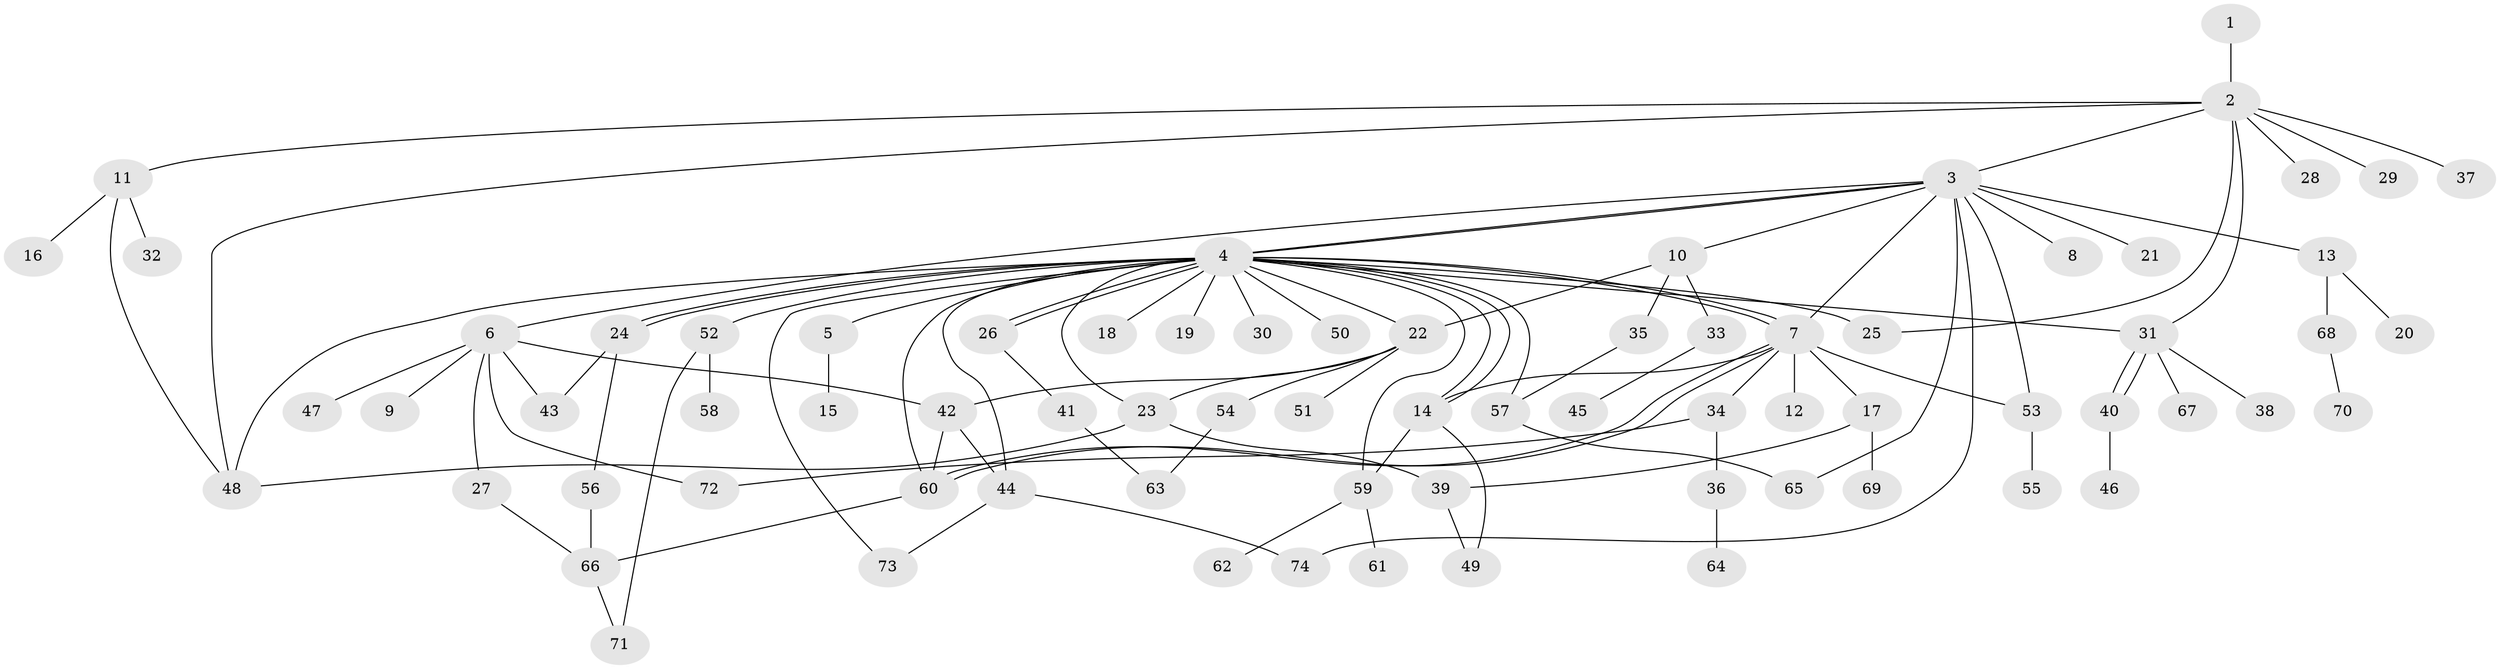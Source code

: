 // coarse degree distribution, {7: 0.06666666666666667, 2: 0.23333333333333334, 1: 0.3, 5: 0.16666666666666666, 17: 0.03333333333333333, 6: 0.06666666666666667, 4: 0.03333333333333333, 3: 0.1}
// Generated by graph-tools (version 1.1) at 2025/36/03/04/25 23:36:46]
// undirected, 74 vertices, 107 edges
graph export_dot {
  node [color=gray90,style=filled];
  1;
  2;
  3;
  4;
  5;
  6;
  7;
  8;
  9;
  10;
  11;
  12;
  13;
  14;
  15;
  16;
  17;
  18;
  19;
  20;
  21;
  22;
  23;
  24;
  25;
  26;
  27;
  28;
  29;
  30;
  31;
  32;
  33;
  34;
  35;
  36;
  37;
  38;
  39;
  40;
  41;
  42;
  43;
  44;
  45;
  46;
  47;
  48;
  49;
  50;
  51;
  52;
  53;
  54;
  55;
  56;
  57;
  58;
  59;
  60;
  61;
  62;
  63;
  64;
  65;
  66;
  67;
  68;
  69;
  70;
  71;
  72;
  73;
  74;
  1 -- 2;
  2 -- 3;
  2 -- 11;
  2 -- 25;
  2 -- 28;
  2 -- 29;
  2 -- 31;
  2 -- 37;
  2 -- 48;
  3 -- 4;
  3 -- 4;
  3 -- 6;
  3 -- 7;
  3 -- 8;
  3 -- 10;
  3 -- 13;
  3 -- 21;
  3 -- 53;
  3 -- 65;
  3 -- 74;
  4 -- 5;
  4 -- 7;
  4 -- 7;
  4 -- 14;
  4 -- 14;
  4 -- 18;
  4 -- 19;
  4 -- 22;
  4 -- 23;
  4 -- 24;
  4 -- 24;
  4 -- 25;
  4 -- 26;
  4 -- 26;
  4 -- 30;
  4 -- 31;
  4 -- 44;
  4 -- 48;
  4 -- 50;
  4 -- 52;
  4 -- 57;
  4 -- 59;
  4 -- 60;
  4 -- 73;
  5 -- 15;
  6 -- 9;
  6 -- 27;
  6 -- 42;
  6 -- 43;
  6 -- 47;
  6 -- 72;
  7 -- 12;
  7 -- 14;
  7 -- 17;
  7 -- 34;
  7 -- 53;
  7 -- 60;
  7 -- 60;
  10 -- 22;
  10 -- 33;
  10 -- 35;
  11 -- 16;
  11 -- 32;
  11 -- 48;
  13 -- 20;
  13 -- 68;
  14 -- 49;
  14 -- 59;
  17 -- 39;
  17 -- 69;
  22 -- 23;
  22 -- 42;
  22 -- 51;
  22 -- 54;
  23 -- 39;
  23 -- 48;
  24 -- 43;
  24 -- 56;
  26 -- 41;
  27 -- 66;
  31 -- 38;
  31 -- 40;
  31 -- 40;
  31 -- 67;
  33 -- 45;
  34 -- 36;
  34 -- 72;
  35 -- 57;
  36 -- 64;
  39 -- 49;
  40 -- 46;
  41 -- 63;
  42 -- 44;
  42 -- 60;
  44 -- 73;
  44 -- 74;
  52 -- 58;
  52 -- 71;
  53 -- 55;
  54 -- 63;
  56 -- 66;
  57 -- 65;
  59 -- 61;
  59 -- 62;
  60 -- 66;
  66 -- 71;
  68 -- 70;
}

